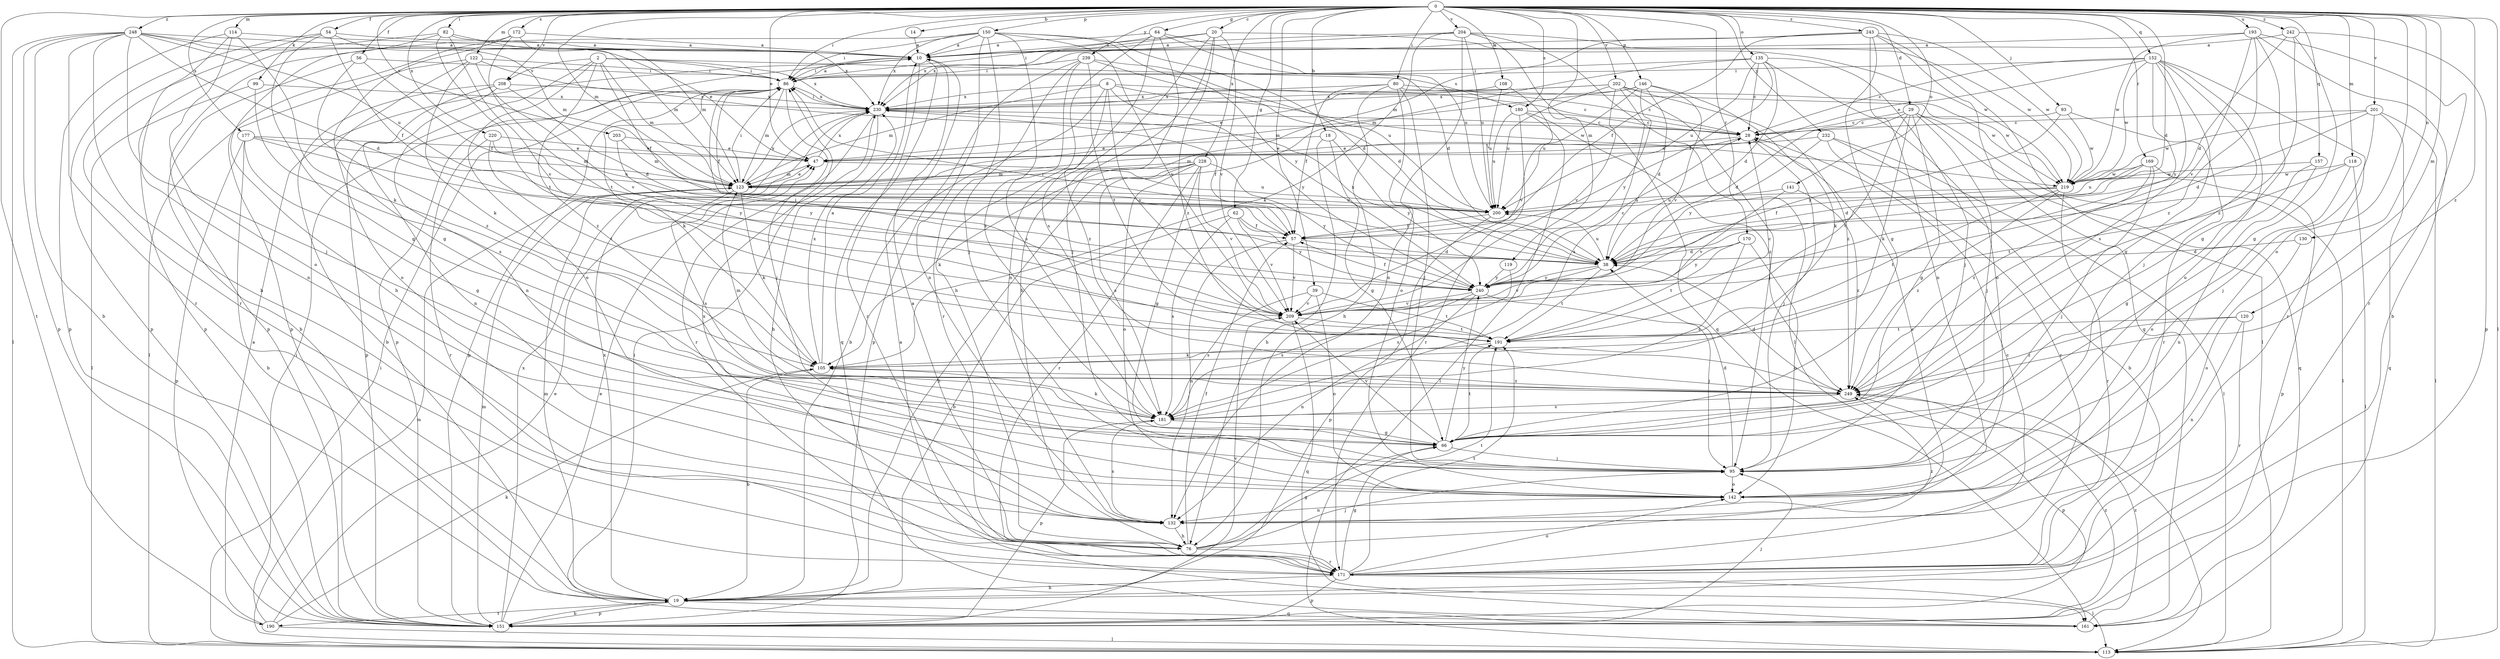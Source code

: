 strict digraph  {
0;
2;
8;
10;
14;
18;
19;
20;
28;
29;
38;
39;
47;
54;
56;
57;
62;
64;
66;
76;
80;
82;
86;
93;
95;
99;
105;
108;
113;
114;
118;
119;
120;
122;
123;
130;
132;
135;
141;
142;
146;
150;
151;
152;
157;
161;
169;
170;
171;
172;
177;
180;
181;
190;
191;
193;
200;
201;
202;
203;
204;
208;
209;
219;
220;
228;
230;
232;
239;
240;
242;
243;
248;
249;
0 -> 14  [label=b];
0 -> 18  [label=b];
0 -> 20  [label=c];
0 -> 29  [label=d];
0 -> 38  [label=d];
0 -> 39  [label=e];
0 -> 47  [label=e];
0 -> 54  [label=f];
0 -> 56  [label=f];
0 -> 62  [label=g];
0 -> 64  [label=g];
0 -> 80  [label=i];
0 -> 82  [label=i];
0 -> 86  [label=i];
0 -> 93  [label=j];
0 -> 99  [label=k];
0 -> 108  [label=l];
0 -> 113  [label=l];
0 -> 114  [label=m];
0 -> 118  [label=m];
0 -> 119  [label=m];
0 -> 120  [label=m];
0 -> 122  [label=m];
0 -> 123  [label=m];
0 -> 130  [label=n];
0 -> 135  [label=o];
0 -> 141  [label=o];
0 -> 142  [label=o];
0 -> 146  [label=p];
0 -> 150  [label=p];
0 -> 152  [label=q];
0 -> 157  [label=q];
0 -> 169  [label=r];
0 -> 170  [label=r];
0 -> 172  [label=s];
0 -> 177  [label=s];
0 -> 180  [label=s];
0 -> 190  [label=t];
0 -> 193  [label=u];
0 -> 201  [label=v];
0 -> 202  [label=v];
0 -> 203  [label=v];
0 -> 204  [label=v];
0 -> 208  [label=v];
0 -> 220  [label=x];
0 -> 228  [label=x];
0 -> 232  [label=y];
0 -> 239  [label=y];
0 -> 242  [label=z];
0 -> 243  [label=z];
0 -> 248  [label=z];
0 -> 249  [label=z];
2 -> 57  [label=f];
2 -> 86  [label=i];
2 -> 123  [label=m];
2 -> 132  [label=n];
2 -> 142  [label=o];
2 -> 180  [label=s];
2 -> 208  [label=v];
2 -> 230  [label=x];
2 -> 249  [label=z];
8 -> 19  [label=b];
8 -> 28  [label=c];
8 -> 123  [label=m];
8 -> 209  [label=v];
8 -> 219  [label=w];
8 -> 230  [label=x];
8 -> 240  [label=y];
8 -> 249  [label=z];
10 -> 86  [label=i];
10 -> 151  [label=p];
10 -> 161  [label=q];
10 -> 171  [label=r];
14 -> 10  [label=a];
18 -> 47  [label=e];
18 -> 66  [label=g];
18 -> 76  [label=h];
18 -> 240  [label=y];
19 -> 123  [label=m];
19 -> 151  [label=p];
19 -> 161  [label=q];
19 -> 190  [label=t];
19 -> 209  [label=v];
19 -> 230  [label=x];
20 -> 10  [label=a];
20 -> 76  [label=h];
20 -> 132  [label=n];
20 -> 209  [label=v];
20 -> 219  [label=w];
20 -> 230  [label=x];
20 -> 249  [label=z];
28 -> 47  [label=e];
28 -> 95  [label=j];
28 -> 123  [label=m];
29 -> 28  [label=c];
29 -> 38  [label=d];
29 -> 66  [label=g];
29 -> 95  [label=j];
29 -> 105  [label=k];
29 -> 113  [label=l];
29 -> 161  [label=q];
29 -> 191  [label=t];
38 -> 86  [label=i];
38 -> 191  [label=t];
38 -> 200  [label=u];
38 -> 209  [label=v];
38 -> 230  [label=x];
38 -> 240  [label=y];
39 -> 142  [label=o];
39 -> 181  [label=s];
39 -> 191  [label=t];
39 -> 209  [label=v];
47 -> 123  [label=m];
47 -> 200  [label=u];
47 -> 230  [label=x];
54 -> 10  [label=a];
54 -> 47  [label=e];
54 -> 57  [label=f];
54 -> 66  [label=g];
54 -> 151  [label=p];
54 -> 171  [label=r];
56 -> 19  [label=b];
56 -> 57  [label=f];
56 -> 86  [label=i];
56 -> 249  [label=z];
57 -> 38  [label=d];
57 -> 132  [label=n];
57 -> 209  [label=v];
62 -> 19  [label=b];
62 -> 57  [label=f];
62 -> 181  [label=s];
62 -> 209  [label=v];
62 -> 240  [label=y];
64 -> 10  [label=a];
64 -> 38  [label=d];
64 -> 76  [label=h];
64 -> 86  [label=i];
64 -> 95  [label=j];
64 -> 181  [label=s];
64 -> 200  [label=u];
66 -> 95  [label=j];
66 -> 191  [label=t];
66 -> 209  [label=v];
66 -> 240  [label=y];
76 -> 10  [label=a];
76 -> 57  [label=f];
76 -> 66  [label=g];
76 -> 95  [label=j];
76 -> 171  [label=r];
76 -> 191  [label=t];
76 -> 249  [label=z];
80 -> 28  [label=c];
80 -> 57  [label=f];
80 -> 76  [label=h];
80 -> 95  [label=j];
80 -> 142  [label=o];
80 -> 219  [label=w];
80 -> 230  [label=x];
82 -> 10  [label=a];
82 -> 76  [label=h];
82 -> 123  [label=m];
82 -> 151  [label=p];
82 -> 191  [label=t];
82 -> 209  [label=v];
86 -> 10  [label=a];
86 -> 57  [label=f];
86 -> 95  [label=j];
86 -> 105  [label=k];
86 -> 123  [label=m];
86 -> 151  [label=p];
86 -> 230  [label=x];
93 -> 28  [label=c];
93 -> 171  [label=r];
93 -> 219  [label=w];
93 -> 240  [label=y];
95 -> 38  [label=d];
95 -> 142  [label=o];
99 -> 113  [label=l];
99 -> 181  [label=s];
99 -> 230  [label=x];
105 -> 10  [label=a];
105 -> 19  [label=b];
105 -> 230  [label=x];
105 -> 249  [label=z];
108 -> 200  [label=u];
108 -> 209  [label=v];
108 -> 230  [label=x];
113 -> 86  [label=i];
113 -> 123  [label=m];
114 -> 10  [label=a];
114 -> 105  [label=k];
114 -> 132  [label=n];
114 -> 142  [label=o];
114 -> 151  [label=p];
118 -> 113  [label=l];
118 -> 142  [label=o];
118 -> 191  [label=t];
118 -> 219  [label=w];
119 -> 181  [label=s];
119 -> 240  [label=y];
120 -> 132  [label=n];
120 -> 171  [label=r];
120 -> 191  [label=t];
120 -> 249  [label=z];
122 -> 28  [label=c];
122 -> 86  [label=i];
122 -> 105  [label=k];
122 -> 113  [label=l];
122 -> 142  [label=o];
122 -> 209  [label=v];
123 -> 47  [label=e];
123 -> 86  [label=i];
123 -> 105  [label=k];
123 -> 181  [label=s];
123 -> 200  [label=u];
123 -> 230  [label=x];
130 -> 38  [label=d];
130 -> 142  [label=o];
132 -> 28  [label=c];
132 -> 76  [label=h];
132 -> 181  [label=s];
132 -> 230  [label=x];
135 -> 28  [label=c];
135 -> 38  [label=d];
135 -> 57  [label=f];
135 -> 86  [label=i];
135 -> 95  [label=j];
135 -> 123  [label=m];
135 -> 142  [label=o];
135 -> 200  [label=u];
141 -> 200  [label=u];
141 -> 209  [label=v];
141 -> 249  [label=z];
142 -> 132  [label=n];
146 -> 38  [label=d];
146 -> 105  [label=k];
146 -> 123  [label=m];
146 -> 200  [label=u];
146 -> 209  [label=v];
146 -> 230  [label=x];
146 -> 240  [label=y];
150 -> 10  [label=a];
150 -> 38  [label=d];
150 -> 86  [label=i];
150 -> 95  [label=j];
150 -> 132  [label=n];
150 -> 151  [label=p];
150 -> 181  [label=s];
150 -> 209  [label=v];
150 -> 230  [label=x];
150 -> 240  [label=y];
151 -> 19  [label=b];
151 -> 47  [label=e];
151 -> 95  [label=j];
151 -> 123  [label=m];
151 -> 230  [label=x];
151 -> 249  [label=z];
152 -> 28  [label=c];
152 -> 47  [label=e];
152 -> 66  [label=g];
152 -> 86  [label=i];
152 -> 95  [label=j];
152 -> 142  [label=o];
152 -> 171  [label=r];
152 -> 181  [label=s];
152 -> 219  [label=w];
152 -> 240  [label=y];
157 -> 66  [label=g];
157 -> 132  [label=n];
157 -> 219  [label=w];
161 -> 10  [label=a];
161 -> 86  [label=i];
161 -> 249  [label=z];
169 -> 38  [label=d];
169 -> 95  [label=j];
169 -> 151  [label=p];
169 -> 200  [label=u];
169 -> 219  [label=w];
169 -> 249  [label=z];
170 -> 38  [label=d];
170 -> 142  [label=o];
170 -> 181  [label=s];
170 -> 191  [label=t];
170 -> 240  [label=y];
171 -> 19  [label=b];
171 -> 28  [label=c];
171 -> 66  [label=g];
171 -> 113  [label=l];
171 -> 142  [label=o];
171 -> 151  [label=p];
171 -> 191  [label=t];
172 -> 10  [label=a];
172 -> 66  [label=g];
172 -> 123  [label=m];
172 -> 151  [label=p];
172 -> 191  [label=t];
177 -> 19  [label=b];
177 -> 47  [label=e];
177 -> 66  [label=g];
177 -> 123  [label=m];
177 -> 151  [label=p];
177 -> 240  [label=y];
180 -> 28  [label=c];
180 -> 113  [label=l];
180 -> 171  [label=r];
180 -> 200  [label=u];
180 -> 249  [label=z];
181 -> 66  [label=g];
181 -> 105  [label=k];
181 -> 151  [label=p];
190 -> 10  [label=a];
190 -> 47  [label=e];
190 -> 86  [label=i];
190 -> 105  [label=k];
190 -> 113  [label=l];
191 -> 28  [label=c];
191 -> 105  [label=k];
193 -> 10  [label=a];
193 -> 19  [label=b];
193 -> 66  [label=g];
193 -> 171  [label=r];
193 -> 209  [label=v];
193 -> 219  [label=w];
193 -> 249  [label=z];
200 -> 57  [label=f];
200 -> 151  [label=p];
201 -> 28  [label=c];
201 -> 38  [label=d];
201 -> 95  [label=j];
201 -> 113  [label=l];
201 -> 161  [label=q];
201 -> 219  [label=w];
202 -> 47  [label=e];
202 -> 95  [label=j];
202 -> 181  [label=s];
202 -> 200  [label=u];
202 -> 209  [label=v];
202 -> 219  [label=w];
202 -> 230  [label=x];
202 -> 249  [label=z];
203 -> 47  [label=e];
203 -> 123  [label=m];
203 -> 240  [label=y];
204 -> 10  [label=a];
204 -> 105  [label=k];
204 -> 113  [label=l];
204 -> 132  [label=n];
204 -> 161  [label=q];
204 -> 200  [label=u];
204 -> 219  [label=w];
204 -> 230  [label=x];
208 -> 19  [label=b];
208 -> 38  [label=d];
208 -> 132  [label=n];
208 -> 151  [label=p];
208 -> 230  [label=x];
209 -> 86  [label=i];
209 -> 161  [label=q];
209 -> 191  [label=t];
219 -> 57  [label=f];
219 -> 171  [label=r];
219 -> 191  [label=t];
219 -> 200  [label=u];
219 -> 249  [label=z];
220 -> 47  [label=e];
220 -> 171  [label=r];
220 -> 191  [label=t];
220 -> 200  [label=u];
228 -> 19  [label=b];
228 -> 66  [label=g];
228 -> 105  [label=k];
228 -> 123  [label=m];
228 -> 142  [label=o];
228 -> 171  [label=r];
228 -> 181  [label=s];
228 -> 209  [label=v];
228 -> 240  [label=y];
230 -> 28  [label=c];
230 -> 57  [label=f];
230 -> 76  [label=h];
230 -> 86  [label=i];
230 -> 171  [label=r];
232 -> 19  [label=b];
232 -> 47  [label=e];
232 -> 113  [label=l];
232 -> 171  [label=r];
232 -> 240  [label=y];
239 -> 38  [label=d];
239 -> 86  [label=i];
239 -> 151  [label=p];
239 -> 171  [label=r];
239 -> 181  [label=s];
239 -> 191  [label=t];
239 -> 200  [label=u];
240 -> 28  [label=c];
240 -> 57  [label=f];
240 -> 95  [label=j];
240 -> 132  [label=n];
240 -> 181  [label=s];
240 -> 209  [label=v];
242 -> 10  [label=a];
242 -> 38  [label=d];
242 -> 66  [label=g];
242 -> 151  [label=p];
242 -> 249  [label=z];
243 -> 10  [label=a];
243 -> 57  [label=f];
243 -> 66  [label=g];
243 -> 113  [label=l];
243 -> 123  [label=m];
243 -> 132  [label=n];
243 -> 161  [label=q];
243 -> 219  [label=w];
248 -> 10  [label=a];
248 -> 19  [label=b];
248 -> 38  [label=d];
248 -> 76  [label=h];
248 -> 95  [label=j];
248 -> 113  [label=l];
248 -> 123  [label=m];
248 -> 151  [label=p];
248 -> 171  [label=r];
248 -> 200  [label=u];
248 -> 230  [label=x];
249 -> 38  [label=d];
249 -> 123  [label=m];
249 -> 151  [label=p];
249 -> 181  [label=s];
}
